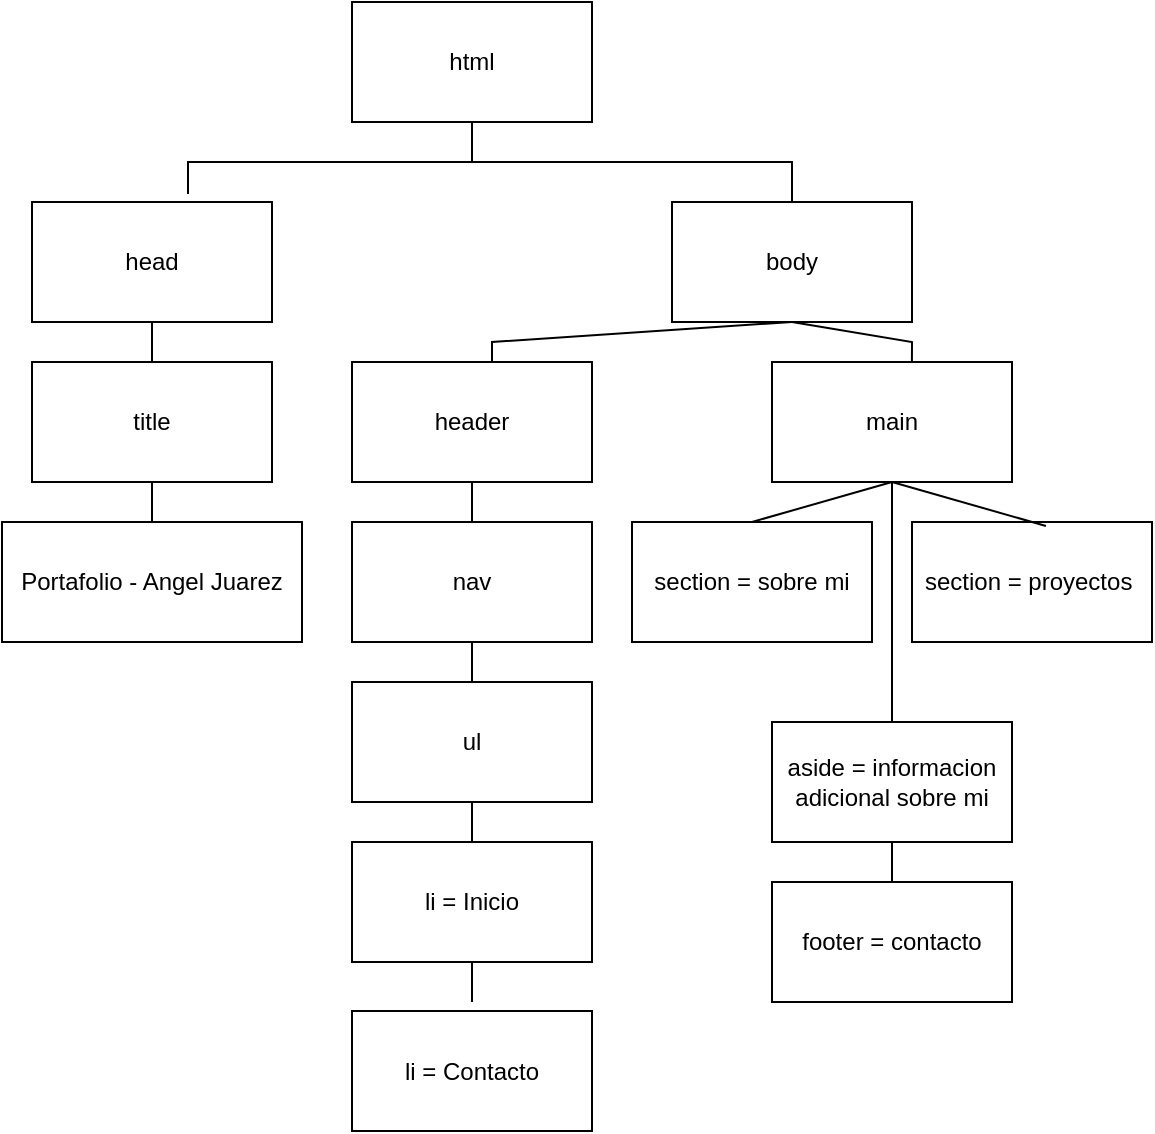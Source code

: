 <mxfile version="21.1.2" type="device">
  <diagram name="Página-1" id="h4jqNRKFtZpBQXC5ZeeO">
    <mxGraphModel dx="1434" dy="843" grid="1" gridSize="10" guides="1" tooltips="1" connect="1" arrows="1" fold="1" page="1" pageScale="1" pageWidth="827" pageHeight="1169" math="0" shadow="0">
      <root>
        <mxCell id="0" />
        <mxCell id="1" parent="0" />
        <mxCell id="TGWGVoM5J8qW57p5216_-1" value="html" style="rounded=0;whiteSpace=wrap;html=1;" vertex="1" parent="1">
          <mxGeometry x="360" y="20" width="120" height="60" as="geometry" />
        </mxCell>
        <mxCell id="TGWGVoM5J8qW57p5216_-2" value="head" style="rounded=0;whiteSpace=wrap;html=1;" vertex="1" parent="1">
          <mxGeometry x="200" y="120" width="120" height="60" as="geometry" />
        </mxCell>
        <mxCell id="TGWGVoM5J8qW57p5216_-3" value="body" style="rounded=0;whiteSpace=wrap;html=1;" vertex="1" parent="1">
          <mxGeometry x="520" y="120" width="120" height="60" as="geometry" />
        </mxCell>
        <mxCell id="TGWGVoM5J8qW57p5216_-4" value="title" style="rounded=0;whiteSpace=wrap;html=1;" vertex="1" parent="1">
          <mxGeometry x="200" y="200" width="120" height="60" as="geometry" />
        </mxCell>
        <mxCell id="TGWGVoM5J8qW57p5216_-5" value="Portafolio - Angel Juarez" style="rounded=0;whiteSpace=wrap;html=1;" vertex="1" parent="1">
          <mxGeometry x="185" y="280" width="150" height="60" as="geometry" />
        </mxCell>
        <mxCell id="TGWGVoM5J8qW57p5216_-6" value="header" style="rounded=0;whiteSpace=wrap;html=1;" vertex="1" parent="1">
          <mxGeometry x="360" y="200" width="120" height="60" as="geometry" />
        </mxCell>
        <mxCell id="TGWGVoM5J8qW57p5216_-7" value="nav" style="rounded=0;whiteSpace=wrap;html=1;" vertex="1" parent="1">
          <mxGeometry x="360" y="280" width="120" height="60" as="geometry" />
        </mxCell>
        <mxCell id="TGWGVoM5J8qW57p5216_-8" value="ul" style="rounded=0;whiteSpace=wrap;html=1;" vertex="1" parent="1">
          <mxGeometry x="360" y="360" width="120" height="60" as="geometry" />
        </mxCell>
        <mxCell id="TGWGVoM5J8qW57p5216_-9" value="li = Contacto" style="rounded=0;whiteSpace=wrap;html=1;" vertex="1" parent="1">
          <mxGeometry x="360" y="524.5" width="120" height="60" as="geometry" />
        </mxCell>
        <mxCell id="TGWGVoM5J8qW57p5216_-10" value="li = Inicio" style="rounded=0;whiteSpace=wrap;html=1;" vertex="1" parent="1">
          <mxGeometry x="360" y="440" width="120" height="60" as="geometry" />
        </mxCell>
        <mxCell id="TGWGVoM5J8qW57p5216_-11" value="main" style="rounded=0;whiteSpace=wrap;html=1;" vertex="1" parent="1">
          <mxGeometry x="570" y="200" width="120" height="60" as="geometry" />
        </mxCell>
        <mxCell id="TGWGVoM5J8qW57p5216_-12" value="section = sobre mi" style="rounded=0;whiteSpace=wrap;html=1;" vertex="1" parent="1">
          <mxGeometry x="500" y="280" width="120" height="60" as="geometry" />
        </mxCell>
        <mxCell id="TGWGVoM5J8qW57p5216_-13" value="section = proyectos&amp;nbsp;" style="rounded=0;whiteSpace=wrap;html=1;" vertex="1" parent="1">
          <mxGeometry x="640" y="280" width="120" height="60" as="geometry" />
        </mxCell>
        <mxCell id="TGWGVoM5J8qW57p5216_-14" style="edgeStyle=orthogonalEdgeStyle;rounded=0;orthogonalLoop=1;jettySize=auto;html=1;exitX=0.5;exitY=1;exitDx=0;exitDy=0;" edge="1" parent="1" source="TGWGVoM5J8qW57p5216_-12" target="TGWGVoM5J8qW57p5216_-12">
          <mxGeometry relative="1" as="geometry" />
        </mxCell>
        <mxCell id="TGWGVoM5J8qW57p5216_-15" value="aside = informacion adicional sobre mi" style="rounded=0;whiteSpace=wrap;html=1;" vertex="1" parent="1">
          <mxGeometry x="570" y="380" width="120" height="60" as="geometry" />
        </mxCell>
        <mxCell id="TGWGVoM5J8qW57p5216_-16" value="footer = contacto" style="rounded=0;whiteSpace=wrap;html=1;" vertex="1" parent="1">
          <mxGeometry x="570" y="460" width="120" height="60" as="geometry" />
        </mxCell>
        <mxCell id="TGWGVoM5J8qW57p5216_-19" value="" style="endArrow=none;html=1;rounded=0;exitX=0.65;exitY=-0.067;exitDx=0;exitDy=0;exitPerimeter=0;" edge="1" parent="1" source="TGWGVoM5J8qW57p5216_-2">
          <mxGeometry width="50" height="50" relative="1" as="geometry">
            <mxPoint x="280" y="100" as="sourcePoint" />
            <mxPoint x="420" y="80" as="targetPoint" />
            <Array as="points">
              <mxPoint x="278" y="100" />
              <mxPoint x="420" y="100" />
            </Array>
          </mxGeometry>
        </mxCell>
        <mxCell id="TGWGVoM5J8qW57p5216_-20" value="" style="endArrow=none;html=1;rounded=0;exitX=0.5;exitY=0;exitDx=0;exitDy=0;" edge="1" parent="1" source="TGWGVoM5J8qW57p5216_-3">
          <mxGeometry width="50" height="50" relative="1" as="geometry">
            <mxPoint x="370" y="130" as="sourcePoint" />
            <mxPoint x="420" y="80" as="targetPoint" />
            <Array as="points">
              <mxPoint x="580" y="100" />
              <mxPoint x="420" y="100" />
            </Array>
          </mxGeometry>
        </mxCell>
        <mxCell id="TGWGVoM5J8qW57p5216_-21" value="" style="endArrow=none;html=1;rounded=0;exitX=0.5;exitY=1;exitDx=0;exitDy=0;" edge="1" parent="1" source="TGWGVoM5J8qW57p5216_-2" target="TGWGVoM5J8qW57p5216_-4">
          <mxGeometry width="50" height="50" relative="1" as="geometry">
            <mxPoint x="390" y="440" as="sourcePoint" />
            <mxPoint x="440" y="390" as="targetPoint" />
          </mxGeometry>
        </mxCell>
        <mxCell id="TGWGVoM5J8qW57p5216_-22" value="" style="endArrow=none;html=1;rounded=0;exitX=0.5;exitY=1;exitDx=0;exitDy=0;" edge="1" parent="1" source="TGWGVoM5J8qW57p5216_-4" target="TGWGVoM5J8qW57p5216_-5">
          <mxGeometry width="50" height="50" relative="1" as="geometry">
            <mxPoint x="270" y="190" as="sourcePoint" />
            <mxPoint x="270" y="210" as="targetPoint" />
          </mxGeometry>
        </mxCell>
        <mxCell id="TGWGVoM5J8qW57p5216_-23" value="" style="endArrow=none;html=1;rounded=0;entryX=0.5;entryY=1;entryDx=0;entryDy=0;" edge="1" parent="1" target="TGWGVoM5J8qW57p5216_-3">
          <mxGeometry width="50" height="50" relative="1" as="geometry">
            <mxPoint x="430" y="200" as="sourcePoint" />
            <mxPoint x="440" y="390" as="targetPoint" />
            <Array as="points">
              <mxPoint x="430" y="190" />
            </Array>
          </mxGeometry>
        </mxCell>
        <mxCell id="TGWGVoM5J8qW57p5216_-24" value="" style="endArrow=none;html=1;rounded=0;entryX=0.5;entryY=1;entryDx=0;entryDy=0;exitX=0.583;exitY=0;exitDx=0;exitDy=0;exitPerimeter=0;" edge="1" parent="1" source="TGWGVoM5J8qW57p5216_-11" target="TGWGVoM5J8qW57p5216_-3">
          <mxGeometry width="50" height="50" relative="1" as="geometry">
            <mxPoint x="390" y="440" as="sourcePoint" />
            <mxPoint x="440" y="390" as="targetPoint" />
            <Array as="points">
              <mxPoint x="640" y="190" />
            </Array>
          </mxGeometry>
        </mxCell>
        <mxCell id="TGWGVoM5J8qW57p5216_-25" value="" style="endArrow=none;html=1;rounded=0;entryX=0.5;entryY=1;entryDx=0;entryDy=0;" edge="1" parent="1" target="TGWGVoM5J8qW57p5216_-6">
          <mxGeometry width="50" height="50" relative="1" as="geometry">
            <mxPoint x="420" y="280" as="sourcePoint" />
            <mxPoint x="440" y="390" as="targetPoint" />
          </mxGeometry>
        </mxCell>
        <mxCell id="TGWGVoM5J8qW57p5216_-26" value="" style="endArrow=none;html=1;rounded=0;exitX=0.5;exitY=0;exitDx=0;exitDy=0;" edge="1" parent="1" source="TGWGVoM5J8qW57p5216_-8">
          <mxGeometry width="50" height="50" relative="1" as="geometry">
            <mxPoint x="390" y="440" as="sourcePoint" />
            <mxPoint x="420" y="340" as="targetPoint" />
          </mxGeometry>
        </mxCell>
        <mxCell id="TGWGVoM5J8qW57p5216_-27" value="" style="endArrow=none;html=1;rounded=0;entryX=0.5;entryY=1;entryDx=0;entryDy=0;exitX=0.5;exitY=0;exitDx=0;exitDy=0;" edge="1" parent="1" source="TGWGVoM5J8qW57p5216_-10" target="TGWGVoM5J8qW57p5216_-8">
          <mxGeometry width="50" height="50" relative="1" as="geometry">
            <mxPoint x="390" y="440" as="sourcePoint" />
            <mxPoint x="440" y="390" as="targetPoint" />
          </mxGeometry>
        </mxCell>
        <mxCell id="TGWGVoM5J8qW57p5216_-28" value="" style="endArrow=none;html=1;rounded=0;exitX=0.5;exitY=1;exitDx=0;exitDy=0;" edge="1" parent="1" source="TGWGVoM5J8qW57p5216_-10">
          <mxGeometry width="50" height="50" relative="1" as="geometry">
            <mxPoint x="390" y="440" as="sourcePoint" />
            <mxPoint x="420" y="520" as="targetPoint" />
          </mxGeometry>
        </mxCell>
        <mxCell id="TGWGVoM5J8qW57p5216_-29" value="" style="endArrow=none;html=1;rounded=0;entryX=0.5;entryY=1;entryDx=0;entryDy=0;exitX=0.5;exitY=0;exitDx=0;exitDy=0;" edge="1" parent="1" source="TGWGVoM5J8qW57p5216_-12" target="TGWGVoM5J8qW57p5216_-11">
          <mxGeometry width="50" height="50" relative="1" as="geometry">
            <mxPoint x="390" y="440" as="sourcePoint" />
            <mxPoint x="440" y="390" as="targetPoint" />
          </mxGeometry>
        </mxCell>
        <mxCell id="TGWGVoM5J8qW57p5216_-30" value="" style="endArrow=none;html=1;rounded=0;entryX=0.5;entryY=1;entryDx=0;entryDy=0;exitX=0.558;exitY=0.033;exitDx=0;exitDy=0;exitPerimeter=0;" edge="1" parent="1" source="TGWGVoM5J8qW57p5216_-13" target="TGWGVoM5J8qW57p5216_-11">
          <mxGeometry width="50" height="50" relative="1" as="geometry">
            <mxPoint x="390" y="440" as="sourcePoint" />
            <mxPoint x="440" y="390" as="targetPoint" />
          </mxGeometry>
        </mxCell>
        <mxCell id="TGWGVoM5J8qW57p5216_-31" value="" style="endArrow=none;html=1;rounded=0;" edge="1" parent="1" source="TGWGVoM5J8qW57p5216_-15">
          <mxGeometry width="50" height="50" relative="1" as="geometry">
            <mxPoint x="390" y="440" as="sourcePoint" />
            <mxPoint x="630" y="260" as="targetPoint" />
          </mxGeometry>
        </mxCell>
        <mxCell id="TGWGVoM5J8qW57p5216_-32" value="" style="endArrow=none;html=1;rounded=0;entryX=0.5;entryY=1;entryDx=0;entryDy=0;" edge="1" parent="1" source="TGWGVoM5J8qW57p5216_-16" target="TGWGVoM5J8qW57p5216_-15">
          <mxGeometry width="50" height="50" relative="1" as="geometry">
            <mxPoint x="390" y="440" as="sourcePoint" />
            <mxPoint x="440" y="390" as="targetPoint" />
          </mxGeometry>
        </mxCell>
      </root>
    </mxGraphModel>
  </diagram>
</mxfile>
